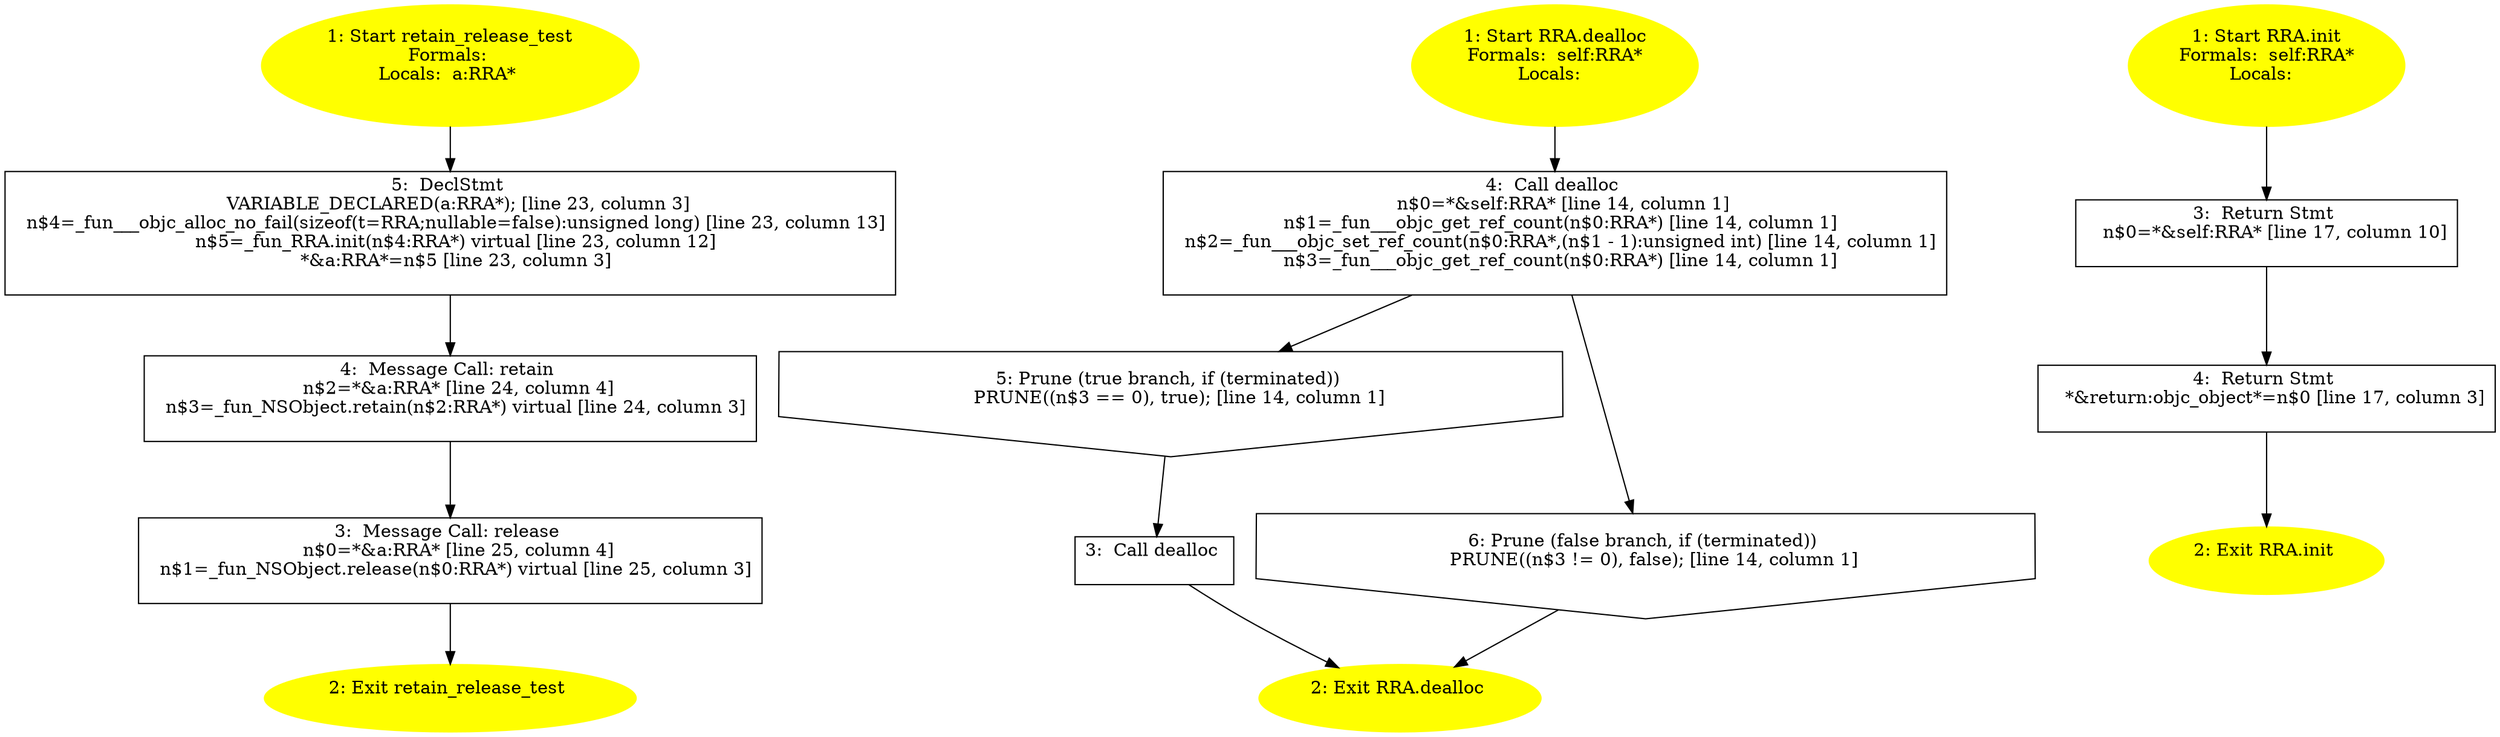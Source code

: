 /* @generated */
digraph cfg {
"retain_release_test.65a9467f2c991ef5_1" [label="1: Start retain_release_test\nFormals: \nLocals:  a:RRA* \n  " color=yellow style=filled]
	

	 "retain_release_test.65a9467f2c991ef5_1" -> "retain_release_test.65a9467f2c991ef5_5" ;
"retain_release_test.65a9467f2c991ef5_2" [label="2: Exit retain_release_test \n  " color=yellow style=filled]
	

"retain_release_test.65a9467f2c991ef5_3" [label="3:  Message Call: release \n   n$0=*&a:RRA* [line 25, column 4]\n  n$1=_fun_NSObject.release(n$0:RRA*) virtual [line 25, column 3]\n " shape="box"]
	

	 "retain_release_test.65a9467f2c991ef5_3" -> "retain_release_test.65a9467f2c991ef5_2" ;
"retain_release_test.65a9467f2c991ef5_4" [label="4:  Message Call: retain \n   n$2=*&a:RRA* [line 24, column 4]\n  n$3=_fun_NSObject.retain(n$2:RRA*) virtual [line 24, column 3]\n " shape="box"]
	

	 "retain_release_test.65a9467f2c991ef5_4" -> "retain_release_test.65a9467f2c991ef5_3" ;
"retain_release_test.65a9467f2c991ef5_5" [label="5:  DeclStmt \n   VARIABLE_DECLARED(a:RRA*); [line 23, column 3]\n  n$4=_fun___objc_alloc_no_fail(sizeof(t=RRA;nullable=false):unsigned long) [line 23, column 13]\n  n$5=_fun_RRA.init(n$4:RRA*) virtual [line 23, column 12]\n  *&a:RRA*=n$5 [line 23, column 3]\n " shape="box"]
	

	 "retain_release_test.65a9467f2c991ef5_5" -> "retain_release_test.65a9467f2c991ef5_4" ;
"dealloc#RRA#[instance].ce47edcdb70a255d_1" [label="1: Start RRA.dealloc\nFormals:  self:RRA*\nLocals:  \n  " color=yellow style=filled]
	

	 "dealloc#RRA#[instance].ce47edcdb70a255d_1" -> "dealloc#RRA#[instance].ce47edcdb70a255d_4" ;
"dealloc#RRA#[instance].ce47edcdb70a255d_2" [label="2: Exit RRA.dealloc \n  " color=yellow style=filled]
	

"dealloc#RRA#[instance].ce47edcdb70a255d_3" [label="3:  Call dealloc \n  " shape="box"]
	

	 "dealloc#RRA#[instance].ce47edcdb70a255d_3" -> "dealloc#RRA#[instance].ce47edcdb70a255d_2" ;
"dealloc#RRA#[instance].ce47edcdb70a255d_4" [label="4:  Call dealloc \n   n$0=*&self:RRA* [line 14, column 1]\n  n$1=_fun___objc_get_ref_count(n$0:RRA*) [line 14, column 1]\n  n$2=_fun___objc_set_ref_count(n$0:RRA*,(n$1 - 1):unsigned int) [line 14, column 1]\n  n$3=_fun___objc_get_ref_count(n$0:RRA*) [line 14, column 1]\n " shape="box"]
	

	 "dealloc#RRA#[instance].ce47edcdb70a255d_4" -> "dealloc#RRA#[instance].ce47edcdb70a255d_5" ;
	 "dealloc#RRA#[instance].ce47edcdb70a255d_4" -> "dealloc#RRA#[instance].ce47edcdb70a255d_6" ;
"dealloc#RRA#[instance].ce47edcdb70a255d_5" [label="5: Prune (true branch, if (terminated)) \n   PRUNE((n$3 == 0), true); [line 14, column 1]\n " shape="invhouse"]
	

	 "dealloc#RRA#[instance].ce47edcdb70a255d_5" -> "dealloc#RRA#[instance].ce47edcdb70a255d_3" ;
"dealloc#RRA#[instance].ce47edcdb70a255d_6" [label="6: Prune (false branch, if (terminated)) \n   PRUNE((n$3 != 0), false); [line 14, column 1]\n " shape="invhouse"]
	

	 "dealloc#RRA#[instance].ce47edcdb70a255d_6" -> "dealloc#RRA#[instance].ce47edcdb70a255d_2" ;
"init#RRA#[instance].5321a35fb15e7a64_1" [label="1: Start RRA.init\nFormals:  self:RRA*\nLocals:  \n  " color=yellow style=filled]
	

	 "init#RRA#[instance].5321a35fb15e7a64_1" -> "init#RRA#[instance].5321a35fb15e7a64_3" ;
"init#RRA#[instance].5321a35fb15e7a64_2" [label="2: Exit RRA.init \n  " color=yellow style=filled]
	

"init#RRA#[instance].5321a35fb15e7a64_3" [label="3:  Return Stmt \n   n$0=*&self:RRA* [line 17, column 10]\n " shape="box"]
	

	 "init#RRA#[instance].5321a35fb15e7a64_3" -> "init#RRA#[instance].5321a35fb15e7a64_4" ;
"init#RRA#[instance].5321a35fb15e7a64_4" [label="4:  Return Stmt \n   *&return:objc_object*=n$0 [line 17, column 3]\n " shape="box"]
	

	 "init#RRA#[instance].5321a35fb15e7a64_4" -> "init#RRA#[instance].5321a35fb15e7a64_2" ;
}
